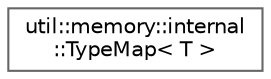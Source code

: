digraph "Graphical Class Hierarchy"
{
 // LATEX_PDF_SIZE
  bgcolor="transparent";
  edge [fontname=Helvetica,fontsize=10,labelfontname=Helvetica,labelfontsize=10];
  node [fontname=Helvetica,fontsize=10,shape=box,height=0.2,width=0.4];
  rankdir="LR";
  Node0 [id="Node000000",label="util::memory::internal\l::TypeMap\< T \>",height=0.2,width=0.4,color="grey40", fillcolor="white", style="filled",URL="$d5/def/structutil_1_1memory_1_1internal_1_1TypeMap.html",tooltip=" "];
}
